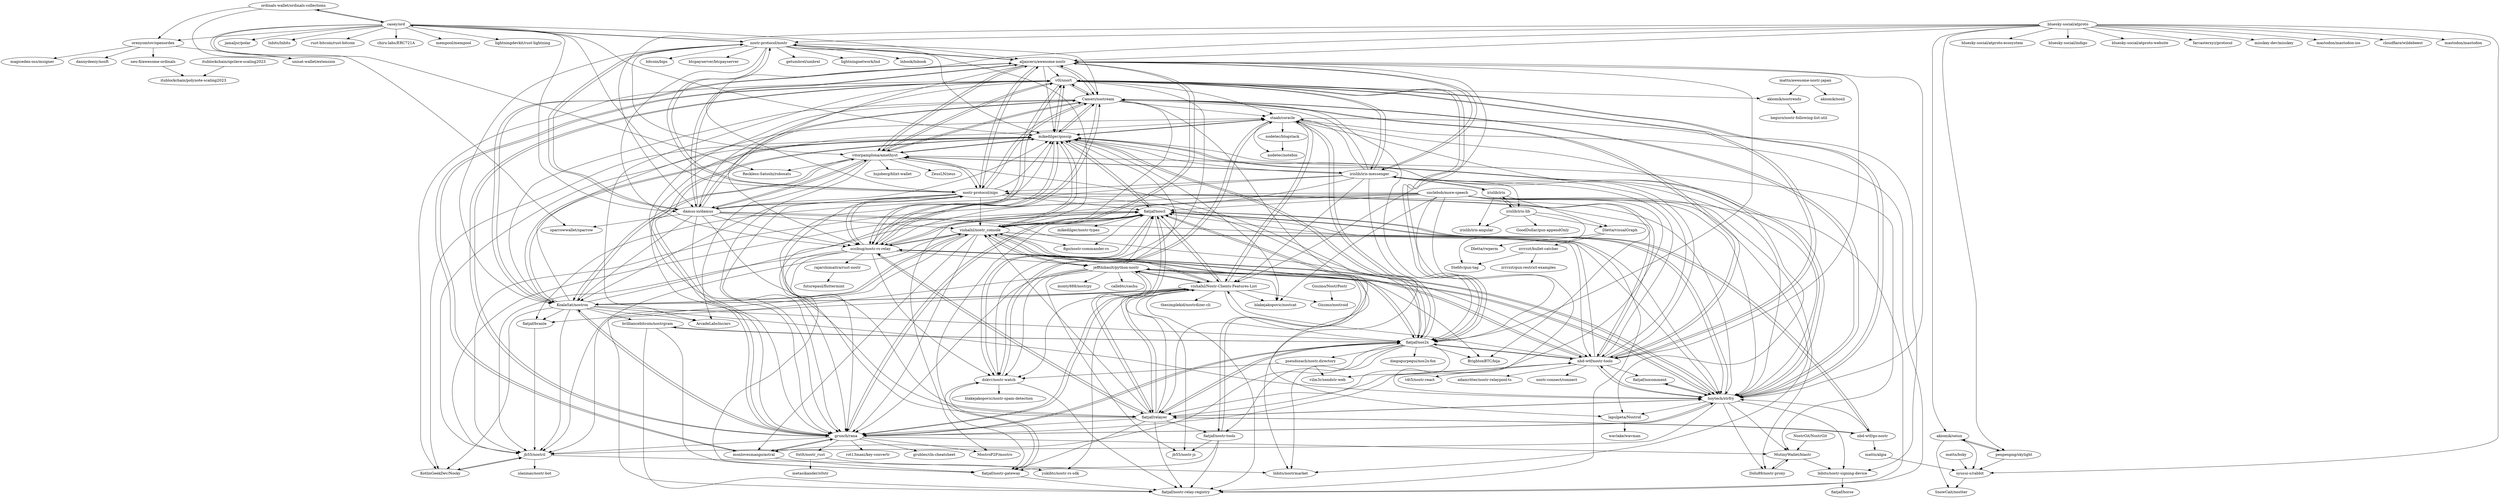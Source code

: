 digraph G {
"ordinals-wallet/ordinals-collections" -> "orenyomtov/openordex"
"ordinals-wallet/ordinals-collections" -> "casey/ord"
"ordinals-wallet/ordinals-collections" -> "unisat-wallet/extension"
"nostr-protocol/nostr" -> "aljazceru/awesome-nostr"
"nostr-protocol/nostr" -> "nostr-protocol/nips"
"nostr-protocol/nostr" -> "damus-io/damus"
"nostr-protocol/nostr" -> "Cameri/nostream"
"nostr-protocol/nostr" -> "vitorpamplona/amethyst"
"nostr-protocol/nostr" -> "vishalxl/nostr_console"
"nostr-protocol/nostr" -> "getumbrel/umbrel" ["e"=1]
"nostr-protocol/nostr" -> "lightningnetwork/lnd" ["e"=1]
"nostr-protocol/nostr" -> "lnbook/lnbook" ["e"=1]
"nostr-protocol/nostr" -> "scsibug/nostr-rs-relay"
"nostr-protocol/nostr" -> "mikedilger/gossip"
"nostr-protocol/nostr" -> "casey/ord"
"nostr-protocol/nostr" -> "bitcoin/bips" ["e"=1]
"nostr-protocol/nostr" -> "KoalaSat/nostros"
"nostr-protocol/nostr" -> "btcpayserver/btcpayserver" ["e"=1]
"aljazceru/awesome-nostr" -> "nostr-protocol/nips"
"aljazceru/awesome-nostr" -> "nostr-protocol/nostr"
"aljazceru/awesome-nostr" -> "damus-io/damus"
"aljazceru/awesome-nostr" -> "Cameri/nostream"
"aljazceru/awesome-nostr" -> "vishalxl/nostr_console"
"aljazceru/awesome-nostr" -> "KoalaSat/nostros"
"aljazceru/awesome-nostr" -> "vitorpamplona/amethyst"
"aljazceru/awesome-nostr" -> "mikedilger/gossip"
"aljazceru/awesome-nostr" -> "scsibug/nostr-rs-relay"
"aljazceru/awesome-nostr" -> "nbd-wtf/nostr-tools"
"aljazceru/awesome-nostr" -> "vishalxl/Nostr-Clients-Features-List"
"aljazceru/awesome-nostr" -> "hoytech/strfry"
"aljazceru/awesome-nostr" -> "fiatjaf/nos2x"
"aljazceru/awesome-nostr" -> "irislib/iris-messenger"
"aljazceru/awesome-nostr" -> "v0l/snort"
"Cameri/nostream" -> "hoytech/strfry"
"Cameri/nostream" -> "nostr-protocol/nips"
"Cameri/nostream" -> "mikedilger/gossip"
"Cameri/nostream" -> "nbd-wtf/nostr-tools"
"Cameri/nostream" -> "v0l/snort"
"Cameri/nostream" -> "vitorpamplona/amethyst"
"Cameri/nostream" -> "grunch/rana"
"Cameri/nostream" -> "aljazceru/awesome-nostr"
"Cameri/nostream" -> "scsibug/nostr-rs-relay"
"Cameri/nostream" -> "KoalaSat/nostros"
"Cameri/nostream" -> "damus-io/damus"
"Cameri/nostream" -> "fiatjaf/nos2x"
"Cameri/nostream" -> "fiatjaf/relayer"
"Cameri/nostream" -> "staab/coracle"
"Cameri/nostream" -> "vishalxl/nostr_console"
"v0l/snort" -> "monlovesmango/astral"
"v0l/snort" -> "fiatjaf/nos2x"
"v0l/snort" -> "nbd-wtf/nostr-tools"
"v0l/snort" -> "hoytech/strfry"
"v0l/snort" -> "mikedilger/gossip"
"v0l/snort" -> "grunch/rana"
"v0l/snort" -> "Cameri/nostream"
"v0l/snort" -> "scsibug/nostr-rs-relay"
"v0l/snort" -> "vitorpamplona/amethyst"
"v0l/snort" -> "ArcadeLabsInc/arc"
"v0l/snort" -> "irislib/iris-messenger"
"v0l/snort" -> "KotlinGeekDev/Nosky"
"v0l/snort" -> "dskvr/nostr-watch"
"v0l/snort" -> "staab/coracle"
"v0l/snort" -> "akiomik/nostrends"
"casey/ord" -> "orenyomtov/openordex"
"casey/ord" -> "ordinals-wallet/ordinals-collections"
"casey/ord" -> "nostr-protocol/nips"
"casey/ord" -> "aljazceru/awesome-nostr"
"casey/ord" -> "jamaljsr/polar" ["e"=1]
"casey/ord" -> "sparrowwallet/sparrow" ["e"=1]
"casey/ord" -> "nostr-protocol/nostr"
"casey/ord" -> "lnbits/lnbits" ["e"=1]
"casey/ord" -> "mikedilger/gossip"
"casey/ord" -> "Reckless-Satoshi/robosats" ["e"=1]
"casey/ord" -> "rust-bitcoin/rust-bitcoin" ["e"=1]
"casey/ord" -> "damus-io/damus"
"casey/ord" -> "chiru-labs/ERC721A" ["e"=1]
"casey/ord" -> "mempool/mempool" ["e"=1]
"casey/ord" -> "lightningdevkit/rust-lightning" ["e"=1]
"damus-io/damus" -> "nostr-protocol/nips"
"damus-io/damus" -> "aljazceru/awesome-nostr"
"damus-io/damus" -> "nostr-protocol/nostr"
"damus-io/damus" -> "Cameri/nostream"
"damus-io/damus" -> "vitorpamplona/amethyst"
"damus-io/damus" -> "v0l/snort"
"damus-io/damus" -> "mikedilger/gossip"
"damus-io/damus" -> "hoytech/strfry"
"damus-io/damus" -> "fiatjaf/relayer"
"damus-io/damus" -> "vishalxl/nostr_console"
"damus-io/damus" -> "scsibug/nostr-rs-relay"
"damus-io/damus" -> "grunch/rana"
"damus-io/damus" -> "KoalaSat/nostros"
"damus-io/damus" -> "nbd-wtf/nostr-tools"
"damus-io/damus" -> "sparrowwallet/sparrow" ["e"=1]
"fiatjaf/nostr-gateway" -> "fiatjaf/nostr-relay-registry"
"fiatjaf/nostr-gateway" -> "dskvr/nostr-watch"
"nostr-protocol/nips" -> "aljazceru/awesome-nostr"
"nostr-protocol/nips" -> "nostr-protocol/nostr"
"nostr-protocol/nips" -> "Cameri/nostream"
"nostr-protocol/nips" -> "damus-io/damus"
"nostr-protocol/nips" -> "nbd-wtf/nostr-tools"
"nostr-protocol/nips" -> "mikedilger/gossip"
"nostr-protocol/nips" -> "hoytech/strfry"
"nostr-protocol/nips" -> "scsibug/nostr-rs-relay"
"nostr-protocol/nips" -> "vitorpamplona/amethyst"
"nostr-protocol/nips" -> "fiatjaf/noscl"
"nostr-protocol/nips" -> "KoalaSat/nostros"
"nostr-protocol/nips" -> "vishalxl/nostr_console"
"nostr-protocol/nips" -> "grunch/rana"
"nostr-protocol/nips" -> "fiatjaf/relayer"
"nostr-protocol/nips" -> "fiatjaf/nos2x"
"fiatjaf/nos2x" -> "v0l/snort"
"fiatjaf/nos2x" -> "grunch/rana"
"fiatjaf/nos2x" -> "mikedilger/gossip"
"fiatjaf/nos2x" -> "staab/coracle"
"fiatjaf/nos2x" -> "lnbits/nostrmarket"
"fiatjaf/nos2x" -> "fiatjaf/nostr-tools"
"fiatjaf/nos2x" -> "BrightonBTC/bija"
"fiatjaf/nos2x" -> "pseudozach/nostr.directory"
"fiatjaf/nos2x" -> "hoytech/strfry"
"fiatjaf/nos2x" -> "brilliancebitcoin/nostrgram"
"fiatjaf/nos2x" -> "diegogurpegui/nos2x-fox"
"fiatjaf/nos2x" -> "monlovesmango/astral"
"fiatjaf/nos2x" -> "nbd-wtf/nostr-tools"
"fiatjaf/nos2x" -> "fiatjaf/relayer"
"fiatjaf/nos2x" -> "vishalxl/nostr_console"
"scsibug/nostr-rs-relay" -> "fiatjaf/noscl"
"scsibug/nostr-rs-relay" -> "hoytech/strfry"
"scsibug/nostr-rs-relay" -> "mikedilger/gossip"
"scsibug/nostr-rs-relay" -> "nbd-wtf/nostr-tools"
"scsibug/nostr-rs-relay" -> "vishalxl/nostr_console"
"scsibug/nostr-rs-relay" -> "v0l/snort"
"scsibug/nostr-rs-relay" -> "nostr-protocol/nips"
"scsibug/nostr-rs-relay" -> "Cameri/nostream"
"scsibug/nostr-rs-relay" -> "grunch/rana"
"scsibug/nostr-rs-relay" -> "rajarshimaitra/rust-nostr"
"scsibug/nostr-rs-relay" -> "jb55/nostril"
"scsibug/nostr-rs-relay" -> "dskvr/nostr-watch"
"scsibug/nostr-rs-relay" -> "fiatjaf/relayer"
"scsibug/nostr-rs-relay" -> "fiatjaf/nostr-gateway"
"scsibug/nostr-rs-relay" -> "jeffthibault/python-nostr"
"vishalxl/Nostr-Clients-Features-List" -> "grunch/rana"
"vishalxl/Nostr-Clients-Features-List" -> "staab/coracle"
"vishalxl/Nostr-Clients-Features-List" -> "jb55/nostr-js"
"vishalxl/Nostr-Clients-Features-List" -> "KoalaSat/nostros"
"vishalxl/Nostr-Clients-Features-List" -> "Giszmo/nostroid"
"vishalxl/Nostr-Clients-Features-List" -> "jb55/nostril"
"vishalxl/Nostr-Clients-Features-List" -> "fiatjaf/noscl"
"vishalxl/Nostr-Clients-Features-List" -> "dskvr/nostr-watch"
"vishalxl/Nostr-Clients-Features-List" -> "thesimplekid/nostrdizer-cli"
"vishalxl/Nostr-Clients-Features-List" -> "fiatjaf/nostr-relay-registry"
"vishalxl/Nostr-Clients-Features-List" -> "vishalxl/nostr_console"
"vishalxl/Nostr-Clients-Features-List" -> "blakejakopovic/nostcat"
"vishalxl/Nostr-Clients-Features-List" -> "fiatjaf/nos2x"
"vishalxl/Nostr-Clients-Features-List" -> "yukibtc/nostr-rs-sdk"
"vishalxl/Nostr-Clients-Features-List" -> "jeffthibault/python-nostr"
"vishalxl/nostr_console" -> "mikedilger/gossip"
"vishalxl/nostr_console" -> "fiatjaf/noscl"
"vishalxl/nostr_console" -> "scsibug/nostr-rs-relay"
"vishalxl/nostr_console" -> "jb55/nostril"
"vishalxl/nostr_console" -> "fiatjaf/nos2x"
"vishalxl/nostr_console" -> "grunch/rana"
"vishalxl/nostr_console" -> "vishalxl/Nostr-Clients-Features-List"
"vishalxl/nostr_console" -> "KoalaSat/nostros"
"vishalxl/nostr_console" -> "aljazceru/awesome-nostr"
"vishalxl/nostr_console" -> "hoytech/strfry"
"vishalxl/nostr_console" -> "nbd-wtf/nostr-tools"
"vishalxl/nostr_console" -> "8go/nostr-commander-rs"
"vishalxl/nostr_console" -> "jeffthibault/python-nostr"
"vishalxl/nostr_console" -> "monlovesmango/astral"
"vishalxl/nostr_console" -> "fiatjaf/branle"
"0xtlt/nostr_rust" -> "yukibtc/nostr-rs-sdk"
"0xtlt/nostr_rust" -> "metasikander/s0str"
"rajarshimaitra/rust-nostr" -> "futurepaul/fluttermint" ["e"=1]
"jeffthibault/python-nostr" -> "hoytech/strfry"
"jeffthibault/python-nostr" -> "mikedilger/gossip"
"jeffthibault/python-nostr" -> "monty888/nostrpy"
"jeffthibault/python-nostr" -> "grunch/rana"
"jeffthibault/python-nostr" -> "fiatjaf/relayer"
"jeffthibault/python-nostr" -> "BrightonBTC/bija"
"jeffthibault/python-nostr" -> "vishalxl/Nostr-Clients-Features-List"
"jeffthibault/python-nostr" -> "blakejakopovic/nostcat"
"jeffthibault/python-nostr" -> "callebtc/cashu" ["e"=1]
"jeffthibault/python-nostr" -> "fiatjaf/noscl"
"jeffthibault/python-nostr" -> "dskvr/nostr-watch"
"jeffthibault/python-nostr" -> "lnbits/nostrmarket"
"jeffthibault/python-nostr" -> "jb55/nostr-js"
"jeffthibault/python-nostr" -> "fiatjaf/nostr-relay-registry"
"jeffthibault/python-nostr" -> "vishalxl/nostr_console"
"bluesky-social/atproto" -> "bluesky-social/atproto-ecosystem"
"bluesky-social/atproto" -> "bluesky-social/indigo"
"bluesky-social/atproto" -> "nostr-protocol/nostr"
"bluesky-social/atproto" -> "bluesky-social/atproto-website"
"bluesky-social/atproto" -> "farcasterxyz/protocol" ["e"=1]
"bluesky-social/atproto" -> "misskey-dev/misskey" ["e"=1]
"bluesky-social/atproto" -> "damus-io/damus"
"bluesky-social/atproto" -> "nostr-protocol/nips"
"bluesky-social/atproto" -> "aljazceru/awesome-nostr"
"bluesky-social/atproto" -> "akiomik/seiun"
"bluesky-social/atproto" -> "penpenpng/skylight"
"bluesky-social/atproto" -> "syusui-s/rabbit"
"bluesky-social/atproto" -> "mastodon/mastodon-ios" ["e"=1]
"bluesky-social/atproto" -> "cloudflare/wildebeest" ["e"=1]
"bluesky-social/atproto" -> "mastodon/mastodon" ["e"=1]
"orenyomtov/openordex" -> "neu-fi/awesome-ordinals"
"orenyomtov/openordex" -> "magiceden-oss/msigner"
"orenyomtov/openordex" -> "dannydeezy/nosft"
"orenyomtov/openordex" -> "unisat-wallet/extension"
"nbd-wtf/nostr-tools" -> "hoytech/strfry"
"nbd-wtf/nostr-tools" -> "v0l/snort"
"nbd-wtf/nostr-tools" -> "Cameri/nostream"
"nbd-wtf/nostr-tools" -> "nostr-protocol/nips"
"nbd-wtf/nostr-tools" -> "scsibug/nostr-rs-relay"
"nbd-wtf/nostr-tools" -> "fiatjaf/noscl"
"nbd-wtf/nostr-tools" -> "fiatjaf/nos2x"
"nbd-wtf/nostr-tools" -> "t4t5/nostr-react"
"nbd-wtf/nostr-tools" -> "vishalxl/Nostr-Clients-Features-List"
"nbd-wtf/nostr-tools" -> "staab/coracle"
"nbd-wtf/nostr-tools" -> "adamritter/nostr-relaypool-ts"
"nbd-wtf/nostr-tools" -> "mikedilger/gossip"
"nbd-wtf/nostr-tools" -> "grunch/rana"
"nbd-wtf/nostr-tools" -> "fiatjaf/nocomment"
"nbd-wtf/nostr-tools" -> "nostr-connect/connect"
"neu-fi/awesome-ordinals" -> "itublockchain/polynote-scaling2023"
"mikedilger/gossip" -> "grunch/rana"
"mikedilger/gossip" -> "MutinyWallet/blastr"
"mikedilger/gossip" -> "jb55/nostril"
"mikedilger/gossip" -> "hoytech/strfry"
"mikedilger/gossip" -> "staab/coracle"
"mikedilger/gossip" -> "KoalaSat/nostros"
"mikedilger/gossip" -> "fiatjaf/nos2x"
"mikedilger/gossip" -> "vitorpamplona/amethyst"
"mikedilger/gossip" -> "scsibug/nostr-rs-relay"
"mikedilger/gossip" -> "Cameri/nostream"
"mikedilger/gossip" -> "vishalxl/nostr_console"
"mikedilger/gossip" -> "blakejakopovic/nostcat"
"mikedilger/gossip" -> "v0l/snort"
"mikedilger/gossip" -> "KotlinGeekDev/Nosky"
"mikedilger/gossip" -> "fiatjaf/noscl"
"monlovesmango/astral" -> "v0l/snort"
"monlovesmango/astral" -> "fiatjaf/nostr-gateway"
"monlovesmango/astral" -> "grunch/rana"
"staab/coracle" -> "mikedilger/gossip"
"staab/coracle" -> "dskvr/nostr-watch"
"staab/coracle" -> "nodetec/notebin"
"staab/coracle" -> "vishalxl/Nostr-Clients-Features-List"
"staab/coracle" -> "fiatjaf/nos2x"
"staab/coracle" -> "nodetec/blogstack"
"staab/coracle" -> "fiatjaf/nostr-relay-registry"
"staab/coracle" -> "lnbits/nostr-signing-device"
"staab/coracle" -> "lapulpeta/Nostrid"
"itublockchain/opclave-scaling2023" -> "itublockchain/polynote-scaling2023"
"NostrGit/NostrGit" -> "MutinyWallet/blastr"
"KotlinGeekDev/Nosky" -> "jb55/nostril"
"MutinyWallet/blastr" -> "Dolu89/nostr-proxy"
"MutinyWallet/blastr" -> "lnbits/nostr-signing-device"
"akiomik/nostrends" -> "heguro/nostr-following-list-util"
"brilliancebitcoin/nostrgram" -> "fiatjaf/nostr-gateway"
"brilliancebitcoin/nostrgram" -> "fiatjaf/nos2x"
"brilliancebitcoin/nostrgram" -> "fiatjaf/nostr-relay-registry"
"fiatjaf/nostr-tools" -> "fiatjaf/nostr-relay-registry"
"fiatjaf/nostr-tools" -> "fiatjaf/noscl"
"fiatjaf/nostr-tools" -> "fiatjaf/nostr-gateway"
"fiatjaf/nostr-tools" -> "jb55/nostr-js"
"grunch/rana" -> "mikedilger/gossip"
"grunch/rana" -> "hoytech/strfry"
"grunch/rana" -> "vishalxl/Nostr-Clients-Features-List"
"grunch/rana" -> "fiatjaf/nos2x"
"grunch/rana" -> "jb55/nostril"
"grunch/rana" -> "monlovesmango/astral"
"grunch/rana" -> "MutinyWallet/blastr"
"grunch/rana" -> "MostroP2P/mostro"
"grunch/rana" -> "v0l/snort"
"grunch/rana" -> "rot13maxi/key-convertr"
"grunch/rana" -> "staab/coracle"
"grunch/rana" -> "grubles/cln-cheatsheet" ["e"=1]
"grunch/rana" -> "fiatjaf/noscl"
"grunch/rana" -> "KoalaSat/nostros"
"grunch/rana" -> "0xtlt/nostr_rust"
"hoytech/strfry" -> "scsibug/nostr-rs-relay"
"hoytech/strfry" -> "Cameri/nostream"
"hoytech/strfry" -> "MutinyWallet/blastr"
"hoytech/strfry" -> "mikedilger/gossip"
"hoytech/strfry" -> "nbd-wtf/nostr-tools"
"hoytech/strfry" -> "fiatjaf/nocomment"
"hoytech/strfry" -> "grunch/rana"
"hoytech/strfry" -> "v0l/snort"
"hoytech/strfry" -> "fiatjaf/noscl"
"hoytech/strfry" -> "jb55/nostril"
"hoytech/strfry" -> "lnbits/nostr-signing-device"
"hoytech/strfry" -> "Dolu89/nostr-proxy"
"hoytech/strfry" -> "fiatjaf/relayer"
"hoytech/strfry" -> "jeffthibault/python-nostr"
"hoytech/strfry" -> "lapulpeta/Nostrid"
"irislib/iris-messenger" -> "v0l/snort"
"irislib/iris-messenger" -> "irislib/iris-lib"
"irislib/iris-messenger" -> "mikedilger/gossip"
"irislib/iris-messenger" -> "hoytech/strfry"
"irislib/iris-messenger" -> "nbd-wtf/nostr-tools"
"irislib/iris-messenger" -> "vitorpamplona/amethyst"
"irislib/iris-messenger" -> "fiatjaf/nos2x"
"irislib/iris-messenger" -> "scsibug/nostr-rs-relay"
"irislib/iris-messenger" -> "Cameri/nostream"
"irislib/iris-messenger" -> "irislib/iris"
"irislib/iris-messenger" -> "staab/coracle"
"irislib/iris-messenger" -> "vishalxl/Nostr-Clients-Features-List"
"irislib/iris-messenger" -> "nostr-protocol/nips"
"irislib/iris-messenger" -> "grunch/rana"
"irislib/iris-messenger" -> "aljazceru/awesome-nostr"
"jb55/nostril" -> "lnbits/nostrmarket"
"jb55/nostril" -> "KotlinGeekDev/Nosky"
"jb55/nostril" -> "slaninas/nostr-bot"
"lapulpeta/Nostrid" -> "wavlake/wavman"
"nodetec/blogstack" -> "nodetec/notebin"
"KoalaSat/nostros" -> "vitorpamplona/amethyst"
"KoalaSat/nostros" -> "mikedilger/gossip"
"KoalaSat/nostros" -> "KotlinGeekDev/Nosky"
"KoalaSat/nostros" -> "vishalxl/Nostr-Clients-Features-List"
"KoalaSat/nostros" -> "hoytech/strfry"
"KoalaSat/nostros" -> "staab/coracle"
"KoalaSat/nostros" -> "grunch/rana"
"KoalaSat/nostros" -> "jb55/nostril"
"KoalaSat/nostros" -> "vishalxl/nostr_console"
"KoalaSat/nostros" -> "fiatjaf/noscl"
"KoalaSat/nostros" -> "fiatjaf/branle"
"KoalaSat/nostros" -> "ArcadeLabsInc/arc"
"KoalaSat/nostros" -> "brilliancebitcoin/nostrgram"
"KoalaSat/nostros" -> "aljazceru/awesome-nostr"
"KoalaSat/nostros" -> "fiatjaf/nos2x"
"dskvr/nostr-watch" -> "fiatjaf/nostr-gateway"
"dskvr/nostr-watch" -> "blakejakopovic/nostr-spam-detection"
"dskvr/nostr-watch" -> "staab/coracle"
"dskvr/nostr-watch" -> "fiatjaf/nostr-relay-registry"
"dskvr/nostr-watch" -> "fiatjaf/noscl"
"fiatjaf/nocomment" -> "hoytech/strfry"
"fiatjaf/noscl" -> "scsibug/nostr-rs-relay"
"fiatjaf/noscl" -> "fiatjaf/relayer"
"fiatjaf/noscl" -> "fiatjaf/nostr-tools"
"fiatjaf/noscl" -> "dskvr/nostr-watch"
"fiatjaf/noscl" -> "hoytech/strfry"
"fiatjaf/noscl" -> "8go/nostr-commander-rs"
"fiatjaf/noscl" -> "fiatjaf/nostr-gateway"
"fiatjaf/noscl" -> "vishalxl/nostr_console"
"fiatjaf/noscl" -> "mikedilger/gossip"
"fiatjaf/noscl" -> "mikedilger/nostr-types"
"fiatjaf/noscl" -> "fiatjaf/nostr-relay-registry"
"fiatjaf/noscl" -> "nbd-wtf/go-nostr"
"fiatjaf/noscl" -> "jb55/nostril"
"fiatjaf/noscl" -> "vishalxl/Nostr-Clients-Features-List"
"fiatjaf/noscl" -> "grunch/rana"
"lnbits/nostr-signing-device" -> "fiatjaf/horse"
"pseudozach/nostr.directory" -> "vilm3r/sendstr-web"
"pseudozach/nostr.directory" -> "dskvr/nostr-watch"
"unclebob/more-speech" -> "fiatjaf/noscl"
"unclebob/more-speech" -> "fiatjaf/branle"
"unclebob/more-speech" -> "fiatjaf/nos2x"
"unclebob/more-speech" -> "fiatjaf/nostr-relay-registry"
"unclebob/more-speech" -> "blakejakopovic/nostcat"
"unclebob/more-speech" -> "Dolu89/nostr-proxy"
"unclebob/more-speech" -> "MostroP2P/mostro"
"unclebob/more-speech" -> "hoytech/strfry"
"unclebob/more-speech" -> "jb55/nostril"
"unclebob/more-speech" -> "lnbits/nostrmarket"
"unclebob/more-speech" -> "vilm3r/sendstr-web"
"unclebob/more-speech" -> "fiatjaf/relayer"
"unclebob/more-speech" -> "BrightonBTC/bija"
"unclebob/more-speech" -> "vishalxl/nostr_console"
"vitorpamplona/amethyst" -> "KoalaSat/nostros"
"vitorpamplona/amethyst" -> "mikedilger/gossip"
"vitorpamplona/amethyst" -> "Cameri/nostream"
"vitorpamplona/amethyst" -> "v0l/snort"
"vitorpamplona/amethyst" -> "nostr-protocol/nips"
"vitorpamplona/amethyst" -> "aljazceru/awesome-nostr"
"vitorpamplona/amethyst" -> "irislib/iris-messenger"
"vitorpamplona/amethyst" -> "hoytech/strfry"
"vitorpamplona/amethyst" -> "lapulpeta/Nostrid"
"vitorpamplona/amethyst" -> "damus-io/damus"
"vitorpamplona/amethyst" -> "grunch/rana"
"vitorpamplona/amethyst" -> "Reckless-Satoshi/robosats" ["e"=1]
"vitorpamplona/amethyst" -> "hsjoberg/blixt-wallet" ["e"=1]
"vitorpamplona/amethyst" -> "ArcadeLabsInc/arc"
"vitorpamplona/amethyst" -> "ZeusLN/zeus" ["e"=1]
"mattn/algia" -> "syusui-s/rabbit"
"irislib/iris-lib" -> "Dletta/visualGraph"
"irislib/iris-lib" -> "irislib/iris-angular"
"irislib/iris-lib" -> "irislib/iris"
"irislib/iris-lib" -> "GoodDollar/gun-appendOnly"
"irislib/iris-lib" -> "Stefdv/gun-tag" ["e"=1]
"mattn/bsky" -> "syusui-s/rabbit"
"irislib/iris" -> "irislib/iris-lib"
"irislib/iris" -> "Dletta/visualGraph"
"irislib/iris" -> "irislib/iris-angular"
"irislib/iris" -> "irislib/iris-messenger"
"fiatjaf/relayer" -> "nbd-wtf/go-nostr"
"fiatjaf/relayer" -> "fiatjaf/noscl"
"fiatjaf/relayer" -> "hoytech/strfry"
"fiatjaf/relayer" -> "fiatjaf/nostr-relay-registry"
"fiatjaf/relayer" -> "fiatjaf/nostr-tools"
"fiatjaf/relayer" -> "mikedilger/gossip"
"fiatjaf/relayer" -> "fiatjaf/nos2x"
"fiatjaf/relayer" -> "fiatjaf/nostr-gateway"
"fiatjaf/relayer" -> "jeffthibault/python-nostr"
"fiatjaf/relayer" -> "vishalxl/Nostr-Clients-Features-List"
"fiatjaf/relayer" -> "nbd-wtf/nostr-tools"
"fiatjaf/relayer" -> "grunch/rana"
"fiatjaf/relayer" -> "scsibug/nostr-rs-relay"
"fiatjaf/relayer" -> "vishalxl/nostr_console"
"fiatjaf/branle" -> "jb55/nostril"
"zrrrzzt/bullet-catcher" -> "zrrrzzt/gun-restrict-examples"
"zrrrzzt/bullet-catcher" -> "Stefdv/gun-tag" ["e"=1]
"Dletta/visualGraph" -> "Dletta/rwperm"
"Dletta/visualGraph" -> "zrrrzzt/bullet-catcher"
"nbd-wtf/go-nostr" -> "fiatjaf/relayer"
"nbd-wtf/go-nostr" -> "fiatjaf/noscl"
"nbd-wtf/go-nostr" -> "mattn/algia"
"nbd-wtf/go-nostr" -> "hoytech/strfry"
"Giszmo/NostrPostr" -> "Giszmo/nostroid"
"mattn/awesome-nostr-japan" -> "akiomik/nosli"
"mattn/awesome-nostr-japan" -> "akiomik/nostrends"
"Dolu89/nostr-proxy" -> "MutinyWallet/blastr"
"penpenpng/skylight" -> "akiomik/seiun"
"penpenpng/skylight" -> "syusui-s/rabbit"
"akiomik/seiun" -> "syusui-s/rabbit"
"akiomik/seiun" -> "SnowCait/nostter"
"akiomik/seiun" -> "penpenpng/skylight"
"syusui-s/rabbit" -> "SnowCait/nostter"
"ordinals-wallet/ordinals-collections" ["l"="45.228,-29.152"]
"orenyomtov/openordex" ["l"="45.244,-29.127"]
"casey/ord" ["l"="45.229,-29.195"]
"unisat-wallet/extension" ["l"="45.22,-29.122"]
"nostr-protocol/nostr" ["l"="45.253,-29.231"]
"aljazceru/awesome-nostr" ["l"="45.241,-29.265"]
"nostr-protocol/nips" ["l"="45.218,-29.261"]
"damus-io/damus" ["l"="45.214,-29.244"]
"Cameri/nostream" ["l"="45.213,-29.278"]
"vitorpamplona/amethyst" ["l"="45.229,-29.279"]
"vishalxl/nostr_console" ["l"="45.181,-29.274"]
"getumbrel/umbrel" ["l"="45.178,-28.535"]
"lightningnetwork/lnd" ["l"="45.099,-28.593"]
"lnbook/lnbook" ["l"="45.144,-28.525"]
"scsibug/nostr-rs-relay" ["l"="45.206,-29.289"]
"mikedilger/gossip" ["l"="45.197,-29.272"]
"bitcoin/bips" ["l"="45.081,-28.675"]
"KoalaSat/nostros" ["l"="45.189,-29.261"]
"btcpayserver/btcpayserver" ["l"="45.117,-28.566"]
"nbd-wtf/nostr-tools" ["l"="45.214,-29.301"]
"vishalxl/Nostr-Clients-Features-List" ["l"="45.177,-29.308"]
"hoytech/strfry" ["l"="45.196,-29.297"]
"fiatjaf/nos2x" ["l"="45.171,-29.285"]
"irislib/iris-messenger" ["l"="45.241,-29.292"]
"v0l/snort" ["l"="45.196,-29.281"]
"grunch/rana" ["l"="45.185,-29.29"]
"fiatjaf/relayer" ["l"="45.184,-29.3"]
"staab/coracle" ["l"="45.194,-29.313"]
"monlovesmango/astral" ["l"="45.165,-29.265"]
"ArcadeLabsInc/arc" ["l"="45.186,-29.239"]
"KotlinGeekDev/Nosky" ["l"="45.167,-29.248"]
"dskvr/nostr-watch" ["l"="45.161,-29.315"]
"akiomik/nostrends" ["l"="45.142,-29.225"]
"jamaljsr/polar" ["l"="45.123,-28.443"]
"sparrowwallet/sparrow" ["l"="45.085,-28.476"]
"lnbits/lnbits" ["l"="45.16,-28.423"]
"Reckless-Satoshi/robosats" ["l"="45.14,-28.407"]
"rust-bitcoin/rust-bitcoin" ["l"="45.055,-28.373"]
"chiru-labs/ERC721A" ["l"="46.497,-25.068"]
"mempool/mempool" ["l"="45.113,-28.494"]
"lightningdevkit/rust-lightning" ["l"="45.139,-28.359"]
"fiatjaf/nostr-gateway" ["l"="45.151,-29.296"]
"fiatjaf/nostr-relay-registry" ["l"="45.155,-29.306"]
"fiatjaf/noscl" ["l"="45.171,-29.299"]
"lnbits/nostrmarket" ["l"="45.13,-29.274"]
"fiatjaf/nostr-tools" ["l"="45.142,-29.309"]
"BrightonBTC/bija" ["l"="45.118,-29.28"]
"pseudozach/nostr.directory" ["l"="45.111,-29.316"]
"brilliancebitcoin/nostrgram" ["l"="45.145,-29.268"]
"diegogurpegui/nos2x-fox" ["l"="45.121,-29.26"]
"rajarshimaitra/rust-nostr" ["l"="45.268,-29.322"]
"jb55/nostril" ["l"="45.161,-29.273"]
"jeffthibault/python-nostr" ["l"="45.158,-29.289"]
"jb55/nostr-js" ["l"="45.13,-29.316"]
"Giszmo/nostroid" ["l"="45.166,-29.369"]
"thesimplekid/nostrdizer-cli" ["l"="45.165,-29.346"]
"blakejakopovic/nostcat" ["l"="45.146,-29.28"]
"yukibtc/nostr-rs-sdk" ["l"="45.146,-29.344"]
"8go/nostr-commander-rs" ["l"="45.178,-29.324"]
"fiatjaf/branle" ["l"="45.145,-29.251"]
"0xtlt/nostr_rust" ["l"="45.149,-29.358"]
"metasikander/s0str" ["l"="45.135,-29.392"]
"futurepaul/fluttermint" ["l"="45.123,-28.318"]
"monty888/nostrpy" ["l"="45.097,-29.278"]
"callebtc/cashu" ["l"="45.159,-28.229"]
"bluesky-social/atproto" ["l"="45.308,-29.289"]
"bluesky-social/atproto-ecosystem" ["l"="45.359,-29.28"]
"bluesky-social/indigo" ["l"="45.361,-29.308"]
"bluesky-social/atproto-website" ["l"="45.344,-29.294"]
"farcasterxyz/protocol" ["l"="46.483,-25.295"]
"misskey-dev/misskey" ["l"="-24.627,-19.585"]
"akiomik/seiun" ["l"="45.335,-29.323"]
"penpenpng/skylight" ["l"="45.321,-29.317"]
"syusui-s/rabbit" ["l"="45.317,-29.335"]
"mastodon/mastodon-ios" ["l"="-48.903,2.097"]
"cloudflare/wildebeest" ["l"="-24.623,-19.647"]
"mastodon/mastodon" ["l"="32.226,-26.614"]
"neu-fi/awesome-ordinals" ["l"="45.258,-29.088"]
"magiceden-oss/msigner" ["l"="45.265,-29.112"]
"dannydeezy/nosft" ["l"="45.237,-29.101"]
"t4t5/nostr-react" ["l"="45.234,-29.357"]
"adamritter/nostr-relaypool-ts" ["l"="45.236,-29.341"]
"fiatjaf/nocomment" ["l"="45.22,-29.327"]
"nostr-connect/connect" ["l"="45.249,-29.332"]
"itublockchain/polynote-scaling2023" ["l"="45.266,-29.064"]
"MutinyWallet/blastr" ["l"="45.166,-29.33"]
"nodetec/notebin" ["l"="45.212,-29.353"]
"nodetec/blogstack" ["l"="45.202,-29.365"]
"lnbits/nostr-signing-device" ["l"="45.182,-29.344"]
"lapulpeta/Nostrid" ["l"="45.236,-29.32"]
"itublockchain/opclave-scaling2023" ["l"="45.273,-29.04"]
"NostrGit/NostrGit" ["l"="45.115,-29.372"]
"Dolu89/nostr-proxy" ["l"="45.149,-29.327"]
"heguro/nostr-following-list-util" ["l"="45.127,-29.209"]
"MostroP2P/mostro" ["l"="45.114,-29.297"]
"rot13maxi/key-convertr" ["l"="45.197,-29.344"]
"grubles/cln-cheatsheet" ["l"="45.097,-28.347"]
"irislib/iris-lib" ["l"="45.317,-29.25"]
"irislib/iris" ["l"="45.303,-29.262"]
"slaninas/nostr-bot" ["l"="45.121,-29.244"]
"wavlake/wavman" ["l"="45.256,-29.352"]
"blakejakopovic/nostr-spam-detection" ["l"="45.127,-29.342"]
"mikedilger/nostr-types" ["l"="45.133,-29.33"]
"nbd-wtf/go-nostr" ["l"="45.202,-29.329"]
"fiatjaf/horse" ["l"="45.184,-29.374"]
"vilm3r/sendstr-web" ["l"="45.085,-29.308"]
"unclebob/more-speech" ["l"="45.135,-29.292"]
"hsjoberg/blixt-wallet" ["l"="45.187,-28.399"]
"ZeusLN/zeus" ["l"="45.133,-28.454"]
"mattn/algia" ["l"="45.274,-29.35"]
"Dletta/visualGraph" ["l"="45.351,-29.241"]
"irislib/iris-angular" ["l"="45.332,-29.258"]
"GoodDollar/gun-appendOnly" ["l"="45.335,-29.23"]
"Stefdv/gun-tag" ["l"="-32.078,-21.704"]
"mattn/bsky" ["l"="45.34,-29.36"]
"zrrrzzt/bullet-catcher" ["l"="45.39,-29.229"]
"zrrrzzt/gun-restrict-examples" ["l"="45.415,-29.22"]
"Dletta/rwperm" ["l"="45.368,-29.233"]
"Giszmo/NostrPostr" ["l"="45.165,-29.401"]
"mattn/awesome-nostr-japan" ["l"="45.109,-29.197"]
"akiomik/nosli" ["l"="45.089,-29.182"]
"SnowCait/nostter" ["l"="45.34,-29.341"]
}